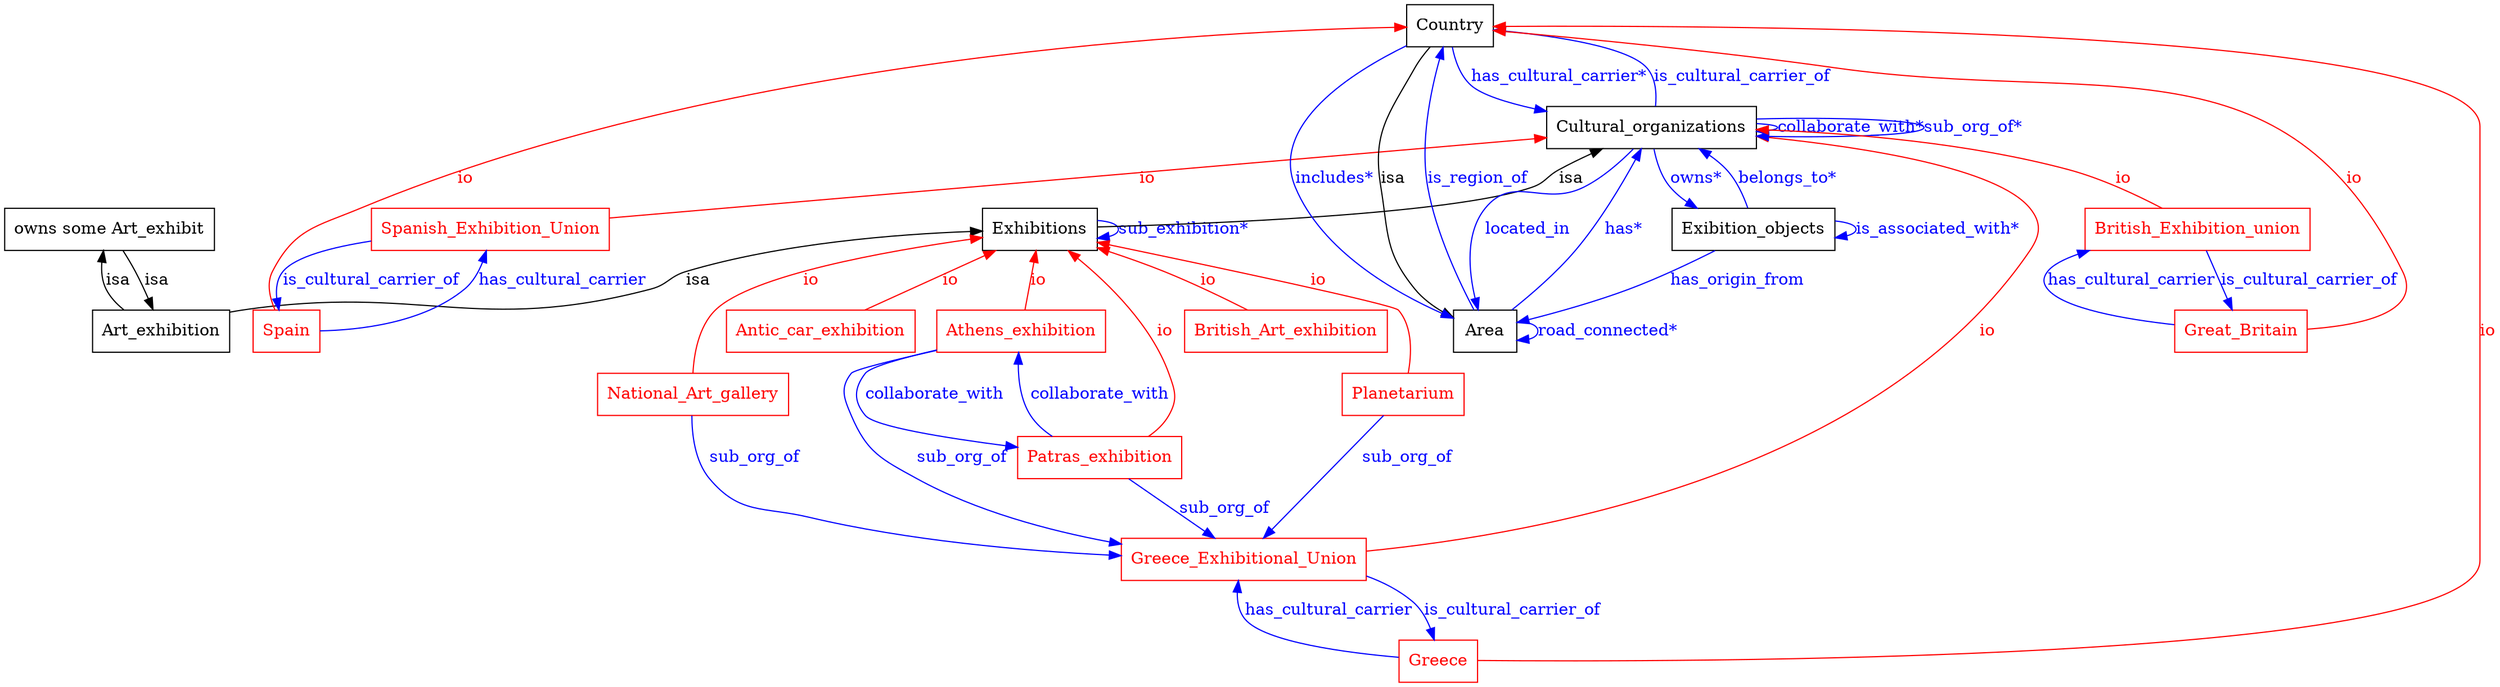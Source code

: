digraph "5399_ask4" {
	node [label="\N"];
	graph [bb="0,0,1799,584"];
	"@A8_de5f5fd8_92bc_4aa7_ada6_d727bd1a76aa" [label="owns some Art_exhibit", shape=box, color="0.0,0.0,0.0", fontcolor="0.0,0.0,0.0", pos="73,390", width="2.0278", height="0.5"];
	"http://www.owl-ontologies.com/5399_ask4.owl#Art_exhibition" [label=Art_exhibition, shape=box, color="0.0,0.0,0.0", fontcolor="0.0,0.0,0.0", pos="111,302", width="1.3333", height="0.5"];
	"http://www.owl-ontologies.com/5399_ask4.owl#Athens_exhibition" [label=Athens_exhibition, shape=box, color="0.0,1.0,1.0", fontcolor="0.0,1.0,1.0", pos="726,302", width="1.6111", height="0.5"];
	"http://www.owl-ontologies.com/5399_ask4.owl#Exhibitions" [label=Exhibitions, shape=box, color="0.0,0.0,0.0", fontcolor="0.0,0.0,0.0", pos="747,390", width="1.0833", height="0.5"];
	"http://www.owl-ontologies.com/5399_ask4.owl#Patras_exhibition" [label=Patras_exhibition, shape=box, color="0.0,1.0,1.0", fontcolor="0.0,1.0,1.0", pos="749,194", width="1.5556", height="0.5"];
	"http://www.owl-ontologies.com/5399_ask4.owl#Greece_Exhibitional_Union" [label=Greece_Exhibitional_Union, shape=box, color="0.0,1.0,1.0", fontcolor="0.0,1.0,1.0", pos="792,106", width="2.3611", height="0.5"];
	"http://www.owl-ontologies.com/5399_ask4.owl#Exibition_objects" [label=Exibition_objects, shape=box, color="0.0,0.0,0.0", fontcolor="0.0,0.0,0.0", pos="1265,390", width="1.5833", height="0.5"];
	"http://www.owl-ontologies.com/5399_ask4.owl#Cultural_organizations" [label=Cultural_organizations, shape=box, color="0.0,0.0,0.0", fontcolor="0.0,0.0,0.0", pos="1184,478", width="1.9444", height="0.5"];
	"http://www.owl-ontologies.com/5399_ask4.owl#Area" [label=Area, shape=box, color="0.0,0.0,0.0", fontcolor="0.0,0.0,0.0", pos="1070,302", width="0.75", height="0.5"];
	"http://www.owl-ontologies.com/5399_ask4.owl#Antic_car_exhibition" [label=Antic_car_exhibition, shape=box, color="0.0,1.0,1.0", fontcolor="0.0,1.0,1.0", pos="584,302", width="1.8333", height="0.5"];
	"http://www.owl-ontologies.com/5399_ask4.owl#Planetarium" [label=Planetarium, shape=box, color="0.0,1.0,1.0", fontcolor="0.0,1.0,1.0", pos="998,248", width="1.1111", height="0.5"];
	"http://www.owl-ontologies.com/5399_ask4.owl#Great_Britain" [label=Great_Britain, shape=box, color="0.0,1.0,1.0", fontcolor="0.0,1.0,1.0", pos="1616,302", width="1.25", height="0.5"];
	"http://www.owl-ontologies.com/5399_ask4.owl#Country" [label=Country, shape=box, color="0.0,0.0,0.0", fontcolor="0.0,0.0,0.0", pos="1040,566", width="0.86111", height="0.5"];
	"http://www.owl-ontologies.com/5399_ask4.owl#British_Exhibition_union" [label=British_Exhibition_union, shape=box, color="0.0,1.0,1.0", fontcolor="0.0,1.0,1.0", pos="1586,390", width="2.1389", height="0.5"];
	"http://www.owl-ontologies.com/5399_ask4.owl#Spain" [label=Spain, shape=box, color="0.0,1.0,1.0", fontcolor="0.0,1.0,1.0", pos="207,302", width="0.75", height="0.5"];
	"http://www.owl-ontologies.com/5399_ask4.owl#Spanish_Exhibition_Union" [label=Spanish_Exhibition_Union, shape=box, color="0.0,1.0,1.0", fontcolor="0.0,1.0,1.0", pos="349,390", width="2.2778", height="0.5"];
	"http://www.owl-ontologies.com/5399_ask4.owl#Greece" [label=Greece, shape=box, color="0.0,1.0,1.0", fontcolor="0.0,1.0,1.0", pos="925,18", width="0.77778", height="0.5"];
	"http://www.owl-ontologies.com/5399_ask4.owl#National_Art_gallery" [label=National_Art_gallery, shape=box, color="0.0,1.0,1.0", fontcolor="0.0,1.0,1.0", pos="490,248", width="1.8056", height="0.5"];
	"http://www.owl-ontologies.com/5399_ask4.owl#British_Art_exhibition" [label=British_Art_exhibition, shape=box, color="0.0,1.0,1.0", fontcolor="0.0,1.0,1.0", pos="918,302", width="1.9167", height="0.5"];
	"http://www.owl-ontologies.com/5399_ask4.owl#Art_exhibition" -> "@A8_de5f5fd8_92bc_4aa7_ada6_d727bd1a76aa" [dir=back, label=isa, color="0.0,0.0,0.0", fontcolor="0.0,0.0,0.0", pos="s,103.34,320.32 99.354,329.79 96.037,337.63 92.401,346.16 89,354 86.496,359.77 83.726,366.05 81.203,371.71", lp="103.5,346"];
	"http://www.owl-ontologies.com/5399_ask4.owl#Exhibitions" -> "http://www.owl-ontologies.com/5399_ask4.owl#Athens_exhibition" [dir=back, label=io, color="0.0,1.0,1.0", fontcolor="0.0,1.0,1.0", pos="s,742.65,371.77 740.29,361.89 737.04,348.25 733.22,332.24 730.35,320.21", lp="743.5,346"];
	"http://www.owl-ontologies.com/5399_ask4.owl#Athens_exhibition" -> "http://www.owl-ontologies.com/5399_ask4.owl#Patras_exhibition" [label=collaborate_with, color="0.6666667,1.0,1.0", fontcolor="0.6666667,1.0,1.0", style=filled, pos="e,692.79,207.2 667.81,284.09 647.45,277.25 628.89,270.11 626,266 616.8,252.91 616.41,242.8 626,230 629.89,224.81 655.78,216.87 682.82\
,209.77", lp="672,248"];
	"http://www.owl-ontologies.com/5399_ask4.owl#Athens_exhibition" -> "http://www.owl-ontologies.com/5399_ask4.owl#Greece_Exhibitional_Union" [label=sub_org_of, color="0.6666667,1.0,1.0", fontcolor="0.6666667,1.0,1.0", style=filled, pos="e,706.94,120.25 667.81,286.51 642.44,279.17 617.61,270.95 614,266 606.88,256.23 613.8,181.74 618,176 636.98,150.02 667.23,133.67\
 697.23,123.39", lp="651,194"];
	"http://www.owl-ontologies.com/5399_ask4.owl#Exibition_objects" -> "http://www.owl-ontologies.com/5399_ask4.owl#Cultural_organizations" [label="belongs_to*", color="0.6666667,1.0,1.0", fontcolor="0.6666667,1.0,1.0", style=filled, pos="e,1222.7,459.85 1260.7,408.4 1257.5,419.12 1252.2,432.38 1244,442 1240.2,446.44 1235.7,450.48 1230.9,454.11", lp="1287.5,434"];
	"http://www.owl-ontologies.com/5399_ask4.owl#Exibition_objects" -> "http://www.owl-ontologies.com/5399_ask4.owl#Exibition_objects" [label="is_associated_with*", color="0.6666667,1.0,1.0", fontcolor="0.6666667,1.0,1.0", style=filled, pos="e,1322.2,382.2 1322.2,397.8 1332.7,396.81 1340,394.21 1340,390 1340,387.3 1337,385.27 1332.1,383.89", lp="1396.5,390"];
	"http://www.owl-ontologies.com/5399_ask4.owl#Exibition_objects" -> "http://www.owl-ontologies.com/5399_ask4.owl#Area" [label=has_origin_from, color="0.6666667,1.0,1.0", fontcolor="0.6666667,1.0,1.0", style=filled, pos="e,1097.3,309.3 1238,371.79 1221.2,361.01 1199,347.61 1178,338 1155,327.47 1128.1,318.48 1106.9,312.12", lp="1253,346"];
	"http://www.owl-ontologies.com/5399_ask4.owl#Exhibitions" -> "http://www.owl-ontologies.com/5399_ask4.owl#Art_exhibition" [dir=back, label=isa, color="0.0,0.0,0.0", fontcolor="0.0,0.0,0.0", pos="s,707.76,386.37 697.73,385.38 632.68,378.92 521.85,366.56 483,354 468.62,349.35 467.54,342.13 453,338 332.19,303.67 294.61,342.19\
 171,320 167.15,319.31 163.19,318.46 159.24,317.5", lp="490.5,346"];
	"@A8_de5f5fd8_92bc_4aa7_ada6_d727bd1a76aa" -> "http://www.owl-ontologies.com/5399_ask4.owl#Art_exhibition" [dir=back, label=isa, color="0.0,0.0,0.0", fontcolor="0.0,0.0,0.0", pos="s,67.92,371.91 66.598,361.84 66.032,353.85 66.681,345.33 70,338 73.047,331.27 78.044,325.3 83.519,320.25", lp="77.5,346"];
	"http://www.owl-ontologies.com/5399_ask4.owl#Exhibitions" -> "http://www.owl-ontologies.com/5399_ask4.owl#Patras_exhibition" [dir=back, label=io, color="0.0,1.0,1.0", fontcolor="0.0,1.0,1.0", pos="s,765.09,371.81 771.86,364.39 792.75,340.95 821.05,304.19 833,266 837.78,250.73 841.81,243.36 833,230 826.36,219.93 816.26,212.67\
 805.34,207.43", lp="830.5,302"];
	"http://www.owl-ontologies.com/5399_ask4.owl#Patras_exhibition" -> "http://www.owl-ontologies.com/5399_ask4.owl#Athens_exhibition" [label=collaborate_with, color="0.6666667,1.0,1.0", fontcolor="0.6666667,1.0,1.0", style=filled, pos="e,729.69,283.94 744.88,212.3 743.62,217.97 742.24,224.24 741,230 737.88,244.48 734.51,260.62 731.76,273.94", lp="787,248"];
	"http://www.owl-ontologies.com/5399_ask4.owl#Patras_exhibition" -> "http://www.owl-ontologies.com/5399_ask4.owl#Greece_Exhibitional_Union" [label=sub_org_of, color="0.6666667,1.0,1.0", fontcolor="0.6666667,1.0,1.0", style=filled, pos="e,783.1,124.21 757.91,175.77 763.91,163.5 771.92,147.1 778.67,133.28", lp="807,150"];
	"http://www.owl-ontologies.com/5399_ask4.owl#Exhibitions" -> "http://www.owl-ontologies.com/5399_ask4.owl#Antic_car_exhibition" [dir=back, label=io, color="0.0,1.0,1.0", fontcolor="0.0,1.0,1.0", pos="s,713.62,371.98 704.74,367.18 677.61,352.54 642.86,333.78 617.61,320.15", lp="685.5,346"];
	"http://www.owl-ontologies.com/5399_ask4.owl#Exhibitions" -> "http://www.owl-ontologies.com/5399_ask4.owl#Planetarium" [dir=back, label=io, color="0.0,1.0,1.0", fontcolor="0.0,1.0,1.0", pos="s,786.14,379.31 795.93,376.63 868,356.89 994.43,322.03 996,320 1007.7,304.89 1006.2,282.12 1003,266.25", lp="937.5,346"];
	"http://www.owl-ontologies.com/5399_ask4.owl#Planetarium" -> "http://www.owl-ontologies.com/5399_ask4.owl#Greece_Exhibitional_Union" [label=sub_org_of, color="0.6666667,1.0,1.0", fontcolor="0.6666667,1.0,1.0", style=filled, pos="e,818.41,124.2 971.49,229.73 934.56,204.27 867.58,158.1 826.71,129.93", lp="974,194"];
	"http://www.owl-ontologies.com/5399_ask4.owl#Country" -> "http://www.owl-ontologies.com/5399_ask4.owl#Great_Britain" [dir=back, label=io, color="0.0,1.0,1.0", fontcolor="0.0,1.0,1.0", pos="s,1071.1,562.46 1081.3,561.26 1133.6,555.06 1226.2,543.41 1305,530 1474.5,501.17 1530,504.92 1672,408 1704.5,385.85 1749.1,369.81\
 1726,338 1718,327.02 1687.9,317.61 1661.2,311.16", lp="1648.5,434"];
	"http://www.owl-ontologies.com/5399_ask4.owl#Great_Britain" -> "http://www.owl-ontologies.com/5399_ask4.owl#British_Exhibition_union" [label=has_cultural_carrier, color="0.6666667,1.0,1.0", fontcolor="0.6666667,1.0,1.0", style=filled, pos="e,1508.8,374.61 1570.7,308.42 1536.8,314.25 1494.6,324.08 1484,338 1473.1,352.26 1482.6,362.93 1499.4,370.76", lp="1539,346"];
	"http://www.owl-ontologies.com/5399_ask4.owl#Country" -> "http://www.owl-ontologies.com/5399_ask4.owl#Spain" [dir=back, label=io, color="0.0,1.0,1.0", fontcolor="0.0,1.0,1.0", pos="s,1008.8,565.26 998.5,564.88 877.87,560.14 519.3,535.51 258,408 224.86,391.83 210.41,387.5 195,354 190.12,343.39 192.95,330.63 197.09\
,320.4", lp="339.5,434"];
	"http://www.owl-ontologies.com/5399_ask4.owl#Spain" -> "http://www.owl-ontologies.com/5399_ask4.owl#Spanish_Exhibition_Union" [label=has_cultural_carrier, color="0.6666667,1.0,1.0", fontcolor="0.6666667,1.0,1.0", style=filled, pos="e,345.44,371.8 234.14,307.34 265.12,313.9 313.28,325.69 327,338 334.11,344.37 338.99,353.42 342.31,362.18", lp="394,346"];
	"http://www.owl-ontologies.com/5399_ask4.owl#Area" -> "http://www.owl-ontologies.com/5399_ask4.owl#Country" [dir=back, label=isa, color="0.0,0.0,0.0", fontcolor="0.0,0.0,0.0", pos="s,1042.8,312.71 1033.9,317.57 1025,322.91 1016.2,329.69 1010,338 985.76,370.35 992.15,385.9 987,426 980.97,472.95 988.34,487.91 \
1010,530 1013.2,536.22 1017.6,542.33 1022.1,547.69", lp="994.5,434"];
	"http://www.owl-ontologies.com/5399_ask4.owl#Country" -> "http://www.owl-ontologies.com/5399_ask4.owl#Cultural_organizations" [label="has_cultural_carrier*", color="0.6666667,1.0,1.0", fontcolor="0.6666667,1.0,1.0", style=filled, pos="e,1113.9,492.06 1042,547.82 1044.2,536.63 1048.7,522.8 1058,514 1065.6,506.84 1083.8,500.2 1104.2,494.63", lp="1116,522"];
	"http://www.owl-ontologies.com/5399_ask4.owl#Country" -> "http://www.owl-ontologies.com/5399_ask4.owl#Area" [label="includes*", color="0.6666667,1.0,1.0", fontcolor="0.6666667,1.0,1.0", style=filled, pos="e,1042.9,311.38 1008.9,548.74 969.99,524.61 910.49,477.91 928,426 943.71,379.42 956.89,369.05 995,338 1006.3,328.77 1020.4,321.21\
 1033.3,315.44", lp="954.5,434"];
	"http://www.owl-ontologies.com/5399_ask4.owl#Country" -> "http://www.owl-ontologies.com/5399_ask4.owl#Greece" [dir=back, label=io, color="0.0,1.0,1.0", fontcolor="0.0,1.0,1.0", pos="s,1071.2,565.66 1081.4,565.52 1238.3,563.15 1788,549.74 1788,478 1788,478 1788,478 1788,106 1788,63.031 1102,26.729 953.22,19.363", lp="1793.5,302"];
	"http://www.owl-ontologies.com/5399_ask4.owl#Greece" -> "http://www.owl-ontologies.com/5399_ask4.owl#Greece_Exhibitional_Union" [label=has_cultural_carrier, color="0.6666667,1.0,1.0", fontcolor="0.6666667,1.0,1.0", style=filled, pos="e,787.32,87.836 896.89,23.8 860.09,31.673 799.46,45.709 793,54 787.85,60.611 786.3,69.263 786.42,77.608", lp="848,62"];
	"http://www.owl-ontologies.com/5399_ask4.owl#Cultural_organizations" -> "http://www.owl-ontologies.com/5399_ask4.owl#Spanish_Exhibition_Union" [dir=back, label=io, color="0.0,1.0,1.0", fontcolor="0.0,1.0,1.0", pos="s,1113.9,470.61 1103.7,469.54 944.8,452.79 591.73,415.58 431.25,398.67", lp="846.5,434"];
	"http://www.owl-ontologies.com/5399_ask4.owl#Spanish_Exhibition_Union" -> "http://www.owl-ontologies.com/5399_ask4.owl#Spain" [label=is_cultural_carrier_of, color="0.6666667,1.0,1.0", fontcolor="0.6666667,1.0,1.0", style=filled, pos="e,200.39,320.16 266.72,378.56 238.78,372.86 212.47,364.83 204,354 198.77,347.32 197.78,338.54 198.62,330.11", lp="263.5,346"];
	"http://www.owl-ontologies.com/5399_ask4.owl#Cultural_organizations" -> "http://www.owl-ontologies.com/5399_ask4.owl#Exhibitions" [dir=back, label=isa, color="0.0,0.0,0.0", fontcolor="0.0,0.0,0.0", pos="s,1149.9,459.96 1140.7,454.85 1133.4,450.69 1125.9,446.31 1119,442 1108.4,435.42 1107.7,430.33 1096,426 1040,405.21 864.74,395.14\
 786,391.57", lp="1126.5,434"];
	"http://www.owl-ontologies.com/5399_ask4.owl#Exhibitions" -> "http://www.owl-ontologies.com/5399_ask4.owl#Exhibitions" [label="sub_exhibition*", color="0.6666667,1.0,1.0", fontcolor="0.6666667,1.0,1.0", style=filled, pos="e,786.16,381.84 786.16,398.16 796.33,397.66 804,394.94 804,390 804,386.91 801,384.69 796.28,383.34", lp="848.5,390"];
	"http://www.owl-ontologies.com/5399_ask4.owl#Area" -> "http://www.owl-ontologies.com/5399_ask4.owl#Area" [label="road_connected*", color="0.6666667,1.0,1.0", fontcolor="0.6666667,1.0,1.0", style=filled, pos="e,1097.2,293.76 1097.2,310.24 1107,310.42 1115,307.67 1115,302 1115,298.54 1112,296.17 1107.5,294.89", lp="1164,302"];
	"http://www.owl-ontologies.com/5399_ask4.owl#Area" -> "http://www.owl-ontologies.com/5399_ask4.owl#Cultural_organizations" [label="has*", color="0.6666667,1.0,1.0", fontcolor="0.6666667,1.0,1.0", style=filled, pos="e,1175.3,459.68 1088.5,320.2 1101.7,333.72 1119.2,353.03 1132,372 1147,394.23 1147.2,401.91 1159,426 1162.9,433.93 1167.1,442.56\
 1170.9,450.48", lp="1163,390"];
	"http://www.owl-ontologies.com/5399_ask4.owl#Area" -> "http://www.owl-ontologies.com/5399_ask4.owl#Country" [label=is_region_of, color="0.6666667,1.0,1.0", fontcolor="0.6666667,1.0,1.0", style=filled, pos="e,1033.9,547.81 1060.1,320.21 1047.9,343.8 1027.9,386.56 1021,426 1014.2,464.73 1023.4,509.85 1031.2,538.17", lp="1056.5,434"];
	"http://www.owl-ontologies.com/5399_ask4.owl#Cultural_organizations" -> "http://www.owl-ontologies.com/5399_ask4.owl#Cultural_organizations" [label="collaborate_with*", color="0.6666667,1.0,1.0", fontcolor="0.6666667,1.0,1.0", style=filled, pos="e,1254.1,474.24 1254.1,481.76 1264.7,481.19 1272,479.93 1272,478 1272,476.76 1269,475.8 1264.1,475.12", lp="1321.5,478"];
	"http://www.owl-ontologies.com/5399_ask4.owl#Cultural_organizations" -> "http://www.owl-ontologies.com/5399_ask4.owl#Country" [label=is_cultural_carrier_of, color="0.6666667,1.0,1.0", fontcolor="0.6666667,1.0,1.0", style=filled, pos="e,1071.1,561.52 1185.1,496.03 1184.7,507.15 1182.4,520.98 1174,530 1161.4,543.57 1115.6,553.83 1081,559.86", lp="1241.5,522"];
	"http://www.owl-ontologies.com/5399_ask4.owl#Cultural_organizations" -> "http://www.owl-ontologies.com/5399_ask4.owl#Exibition_objects" [label="owns*", color="0.6666667,1.0,1.0", fontcolor="0.6666667,1.0,1.0", style=filled, pos="e,1224.5,408.01 1187.4,459.57 1190.2,448.84 1195,435.58 1203,426 1206.8,421.48 1211.3,417.4 1216.1,413.75", lp="1221.5,434"];
	"http://www.owl-ontologies.com/5399_ask4.owl#Cultural_organizations" -> "http://www.owl-ontologies.com/5399_ask4.owl#Cultural_organizations" [label="sub_org_of*", color="0.6666667,1.0,1.0", fontcolor="0.6666667,1.0,1.0", style=filled, pos="e,1254.2,463.19 1254.2,492.81 1308.4,496.75 1371,491.82 1371,478 1371,465.05 1316,459.9 1264.5,462.55", lp="1407.5,478"];
	"http://www.owl-ontologies.com/5399_ask4.owl#Cultural_organizations" -> "http://www.owl-ontologies.com/5399_ask4.owl#Area" [label=located_in, color="0.6666667,1.0,1.0", fontcolor="0.6666667,1.0,1.0", style=filled, pos="e,1063.9,320.2 1170.8,459.95 1161.6,448.67 1148.5,434.69 1134,426 1108.7,410.82 1087.8,431.55 1070,408 1053.3,385.99 1056.2,353.38\
 1061.4,330.14", lp="1099,390"];
	"http://www.owl-ontologies.com/5399_ask4.owl#Cultural_organizations" -> "http://www.owl-ontologies.com/5399_ask4.owl#British_Exhibition_union" [dir=back, label=io, color="0.0,1.0,1.0", fontcolor="0.0,1.0,1.0", pos="s,1254.3,473.16 1264.5,472.37 1342.1,466.27 1453.6,455.59 1495,442 1518.7,434.22 1543.1,419.88 1560.6,408.22", lp="1534.5,434"];
	"http://www.owl-ontologies.com/5399_ask4.owl#British_Exhibition_union" -> "http://www.owl-ontologies.com/5399_ask4.owl#Great_Britain" [label=is_cultural_carrier_of, color="0.6666667,1.0,1.0", fontcolor="0.6666667,1.0,1.0", style=filled, pos="e,1609.8,320.21 1592.2,371.77 1596.4,359.61 1601.9,343.41 1606.6,329.68", lp="1662.5,346"];
	"http://www.owl-ontologies.com/5399_ask4.owl#Exhibitions" -> "http://www.owl-ontologies.com/5399_ask4.owl#National_Art_gallery" [dir=back, label=io, color="0.0,1.0,1.0", fontcolor="0.0,1.0,1.0", pos="s,707.67,383.24 697.74,381.38 636.03,369.63 535.17,346.91 509,320 495.03,305.63 491.01,282.27 490.02,266.07", lp="586.5,346"];
	"http://www.owl-ontologies.com/5399_ask4.owl#National_Art_gallery" -> "http://www.owl-ontologies.com/5399_ask4.owl#Greece_Exhibitional_Union" [label=sub_org_of, color="0.6666667,1.0,1.0", fontcolor="0.6666667,1.0,1.0", style=filled, pos="e,706.94,115.11 489.13,229.85 489.31,214.04 491.96,191.32 504,176 527.8,145.72 622.26,126.91 696.59,116.52", lp="537,194"];
	"http://www.owl-ontologies.com/5399_ask4.owl#Cultural_organizations" -> "http://www.owl-ontologies.com/5399_ask4.owl#Greece_Exhibitional_Union" [dir=back, label=io, color="0.0,1.0,1.0", fontcolor="0.0,1.0,1.0", pos="s,1254.2,470.12 1264.3,468.73 1337.5,458.42 1437.8,439.02 1462,408 1471.8,395.38 1470.8,385.38 1462,372 1393.6,267.74 1025.8,164.64\
 866.1,124.05", lp="1406.5,302"];
	"http://www.owl-ontologies.com/5399_ask4.owl#Greece_Exhibitional_Union" -> "http://www.owl-ontologies.com/5399_ask4.owl#Greece" [label=is_cultural_carrier_of, color="0.6666667,1.0,1.0", fontcolor="0.6666667,1.0,1.0", style=filled, pos="e,921.37,36.125 875.21,87.94 885.34,83.27 894.94,77.393 903,70 910.03,63.55 914.9,54.485 918.23,45.727", lp="973.5,62"];
	"http://www.owl-ontologies.com/5399_ask4.owl#Exhibitions" -> "http://www.owl-ontologies.com/5399_ask4.owl#British_Art_exhibition" [dir=back, label=io, color="0.0,1.0,1.0", fontcolor="0.0,1.0,1.0", pos="s,786.15,375.37 795.64,371.5 808.32,366.24 821.83,360.23 834,354 853.85,343.84 875.2,330.59 891.41,320", lp="867.5,346"];
}
